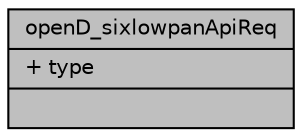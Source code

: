 digraph "openD_sixlowpanApiReq"
{
  edge [fontname="Helvetica",fontsize="10",labelfontname="Helvetica",labelfontsize="10"];
  node [fontname="Helvetica",fontsize="10",shape=record];
  Node1 [label="{openD_sixlowpanApiReq\n|+ type\l|}",height=0.2,width=0.4,color="black", fillcolor="grey75", style="filled", fontcolor="black"];
}
